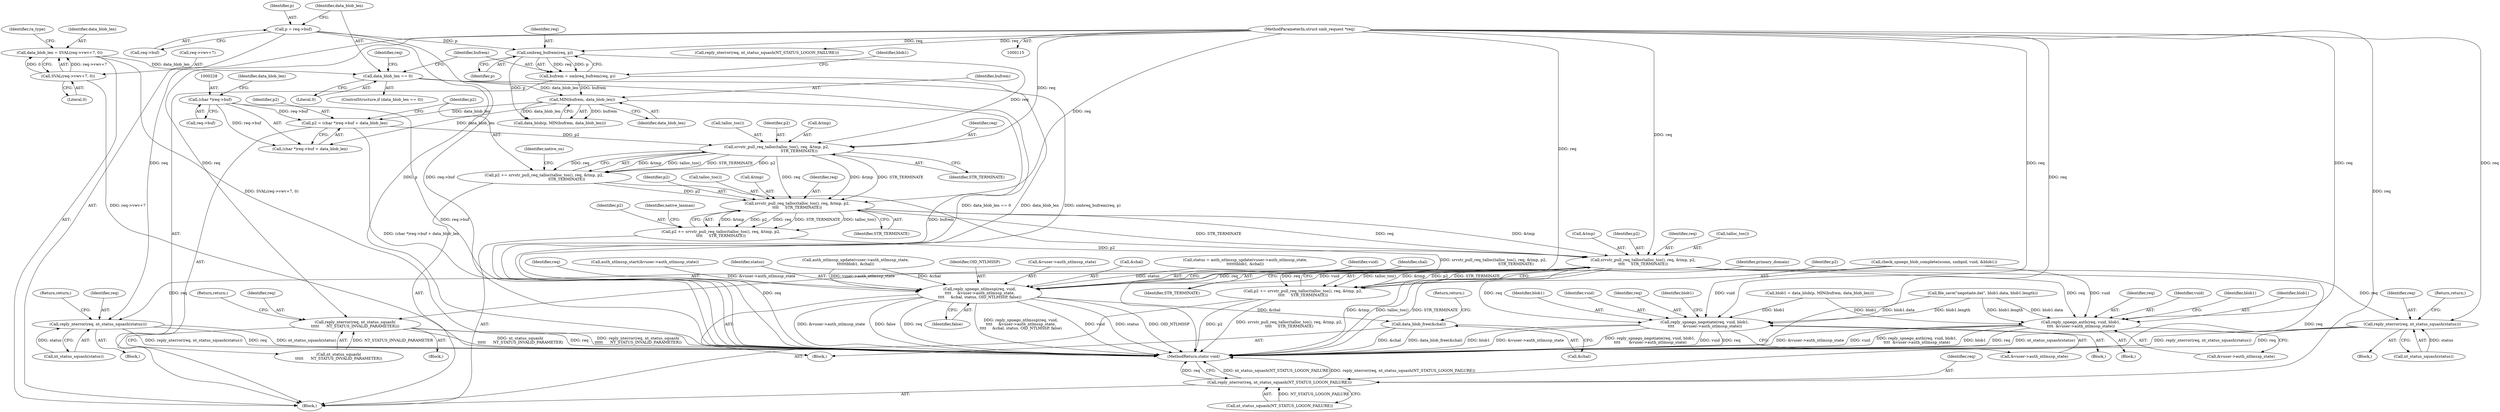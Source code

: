 digraph "0_samba_9280051bfba337458722fb157f3082f93cbd9f2b@pointer" {
"1000235" [label="(Call,srvstr_pull_req_talloc(talloc_tos(), req, &tmp, p2,\n                                     STR_TERMINATE))"];
"1000206" [label="(Call,smbreq_bufrem(req, p))"];
"1000116" [label="(MethodParameterIn,struct smb_request *req)"];
"1000189" [label="(Call,p = req->buf)"];
"1000224" [label="(Call,p2 = (char *)req->buf + data_blob_len)"];
"1000227" [label="(Call,(char *)req->buf)"];
"1000213" [label="(Call,MIN(bufrem, data_blob_len))"];
"1000204" [label="(Call,bufrem = smbreq_bufrem(req, p))"];
"1000195" [label="(Call,data_blob_len == 0)"];
"1000127" [label="(Call,data_blob_len = SVAL(req->vwv+7, 0))"];
"1000129" [label="(Call,SVAL(req->vwv+7, 0))"];
"1000233" [label="(Call,p2 += srvstr_pull_req_talloc(talloc_tos(), req, &tmp, p2,\n                                     STR_TERMINATE))"];
"1000250" [label="(Call,srvstr_pull_req_talloc(talloc_tos(), req, &tmp, p2,\n\t\t\t\t     STR_TERMINATE))"];
"1000248" [label="(Call,p2 += srvstr_pull_req_talloc(talloc_tos(), req, &tmp, p2,\n\t\t\t\t     STR_TERMINATE))"];
"1000265" [label="(Call,srvstr_pull_req_talloc(talloc_tos(), req, &tmp, p2,\n\t\t\t\t     STR_TERMINATE))"];
"1000263" [label="(Call,p2 += srvstr_pull_req_talloc(talloc_tos(), req, &tmp, p2,\n\t\t\t\t     STR_TERMINATE))"];
"1000360" [label="(Call,reply_nterror(req, nt_status_squash(\n\t\t\t\t\t      NT_STATUS_INVALID_PARAMETER)))"];
"1000401" [label="(Call,reply_nterror(req, nt_status_squash(status)))"];
"1000416" [label="(Call,reply_spnego_negotiate(req, vuid, blob1,\n\t\t\t\t       &vuser->auth_ntlmssp_state))"];
"1000438" [label="(Call,reply_spnego_auth(req, vuid, blob1,\n\t\t\t\t  &vuser->auth_ntlmssp_state))"];
"1000487" [label="(Call,reply_nterror(req, nt_status_squash(status)))"];
"1000504" [label="(Call,reply_spnego_ntlmssp(req, vuid,\n\t\t\t\t     &vuser->auth_ntlmssp_state,\n\t\t\t\t     &chal, status, OID_NTLMSSP, false))"];
"1000516" [label="(Call,data_blob_free(&chal))"];
"1000526" [label="(Call,reply_nterror(req, nt_status_squash(NT_STATUS_LOGON_FAILURE)))"];
"1000249" [label="(Identifier,p2)"];
"1000195" [label="(Call,data_blob_len == 0)"];
"1000235" [label="(Call,srvstr_pull_req_talloc(talloc_tos(), req, &tmp, p2,\n                                     STR_TERMINATE))"];
"1000251" [label="(Call,talloc_tos())"];
"1000267" [label="(Identifier,req)"];
"1000266" [label="(Call,talloc_tos())"];
"1000258" [label="(Identifier,native_lanman)"];
"1000216" [label="(Call,file_save(\"negotiate.dat\", blob1.data, blob1.length))"];
"1000471" [label="(Call,auth_ntlmssp_start(&vuser->auth_ntlmssp_state))"];
"1000439" [label="(Identifier,req)"];
"1000513" [label="(Identifier,status)"];
"1000378" [label="(Call,check_spnego_blob_complete(sconn, smbpid, vuid, &blob1))"];
"1000364" [label="(Return,return;)"];
"1000189" [label="(Call,p = req->buf)"];
"1000241" [label="(Identifier,STR_TERMINATE)"];
"1000236" [label="(Call,talloc_tos())"];
"1000488" [label="(Identifier,req)"];
"1000519" [label="(Return,return;)"];
"1000213" [label="(Call,MIN(bufrem, data_blob_len))"];
"1000194" [label="(ControlStructure,if (data_blob_len == 0))"];
"1000515" [label="(Identifier,false)"];
"1000210" [label="(Identifier,blob1)"];
"1000514" [label="(Identifier,OID_NTLMSSP)"];
"1000226" [label="(Call,(char *)req->buf + data_blob_len)"];
"1000516" [label="(Call,data_blob_free(&chal))"];
"1000417" [label="(Identifier,req)"];
"1000265" [label="(Call,srvstr_pull_req_talloc(talloc_tos(), req, &tmp, p2,\n\t\t\t\t     STR_TERMINATE))"];
"1000405" [label="(Return,return;)"];
"1000129" [label="(Call,SVAL(req->vwv+7, 0))"];
"1000135" [label="(Literal,0)"];
"1000491" [label="(Return,return;)"];
"1000233" [label="(Call,p2 += srvstr_pull_req_talloc(talloc_tos(), req, &tmp, p2,\n                                     STR_TERMINATE))"];
"1000232" [label="(Identifier,data_blob_len)"];
"1000209" [label="(Call,blob1 = data_blob(p, MIN(bufrem, data_blob_len)))"];
"1000240" [label="(Identifier,p2)"];
"1000415" [label="(Block,)"];
"1000229" [label="(Call,req->buf)"];
"1000252" [label="(Identifier,req)"];
"1000442" [label="(Call,&vuser->auth_ntlmssp_state)"];
"1000128" [label="(Identifier,data_blob_len)"];
"1000207" [label="(Identifier,req)"];
"1000238" [label="(Call,&tmp)"];
"1000489" [label="(Call,nt_status_squash(status))"];
"1000199" [label="(Call,reply_nterror(req, nt_status_squash(NT_STATUS_LOGON_FAILURE)))"];
"1000263" [label="(Call,p2 += srvstr_pull_req_talloc(talloc_tos(), req, &tmp, p2,\n\t\t\t\t     STR_TERMINATE))"];
"1000116" [label="(MethodParameterIn,struct smb_request *req)"];
"1000214" [label="(Identifier,bufrem)"];
"1000204" [label="(Call,bufrem = smbreq_bufrem(req, p))"];
"1000234" [label="(Identifier,p2)"];
"1000191" [label="(Call,req->buf)"];
"1000255" [label="(Identifier,p2)"];
"1000256" [label="(Identifier,STR_TERMINATE)"];
"1000250" [label="(Call,srvstr_pull_req_talloc(talloc_tos(), req, &tmp, p2,\n\t\t\t\t     STR_TERMINATE))"];
"1000507" [label="(Call,&vuser->auth_ntlmssp_state)"];
"1000416" [label="(Call,reply_spnego_negotiate(req, vuid, blob1,\n\t\t\t\t       &vuser->auth_ntlmssp_state))"];
"1000426" [label="(Identifier,blob1)"];
"1000438" [label="(Call,reply_spnego_auth(req, vuid, blob1,\n\t\t\t\t  &vuser->auth_ntlmssp_state))"];
"1000117" [label="(Block,)"];
"1000138" [label="(Identifier,ra_type)"];
"1000237" [label="(Identifier,req)"];
"1000268" [label="(Call,&tmp)"];
"1000504" [label="(Call,reply_spnego_ntlmssp(req, vuid,\n\t\t\t\t     &vuser->auth_ntlmssp_state,\n\t\t\t\t     &chal, status, OID_NTLMSSP, false))"];
"1000253" [label="(Call,&tmp)"];
"1000270" [label="(Identifier,p2)"];
"1000206" [label="(Call,smbreq_bufrem(req, p))"];
"1000356" [label="(Block,)"];
"1000511" [label="(Call,&chal)"];
"1000530" [label="(MethodReturn,static void)"];
"1000494" [label="(Call,auth_ntlmssp_update(vuser->auth_ntlmssp_state,\n\t\t\t\t\t\tblob1, &chal))"];
"1000211" [label="(Call,data_blob(p, MIN(bufrem, data_blob_len)))"];
"1000197" [label="(Literal,0)"];
"1000492" [label="(Call,status = auth_ntlmssp_update(vuser->auth_ntlmssp_state,\n\t\t\t\t\t\tblob1, &chal))"];
"1000196" [label="(Identifier,data_blob_len)"];
"1000225" [label="(Identifier,p2)"];
"1000437" [label="(Block,)"];
"1000248" [label="(Call,p2 += srvstr_pull_req_talloc(talloc_tos(), req, &tmp, p2,\n\t\t\t\t     STR_TERMINATE))"];
"1000360" [label="(Call,reply_nterror(req, nt_status_squash(\n\t\t\t\t\t      NT_STATUS_INVALID_PARAMETER)))"];
"1000127" [label="(Call,data_blob_len = SVAL(req->vwv+7, 0))"];
"1000487" [label="(Call,reply_nterror(req, nt_status_squash(status)))"];
"1000403" [label="(Call,nt_status_squash(status))"];
"1000506" [label="(Identifier,vuid)"];
"1000243" [label="(Identifier,native_os)"];
"1000361" [label="(Identifier,req)"];
"1000190" [label="(Identifier,p)"];
"1000480" [label="(Block,)"];
"1000526" [label="(Call,reply_nterror(req, nt_status_squash(NT_STATUS_LOGON_FAILURE)))"];
"1000200" [label="(Identifier,req)"];
"1000528" [label="(Call,nt_status_squash(NT_STATUS_LOGON_FAILURE))"];
"1000273" [label="(Identifier,primary_domain)"];
"1000227" [label="(Call,(char *)req->buf)"];
"1000518" [label="(Identifier,chal)"];
"1000440" [label="(Identifier,vuid)"];
"1000527" [label="(Identifier,req)"];
"1000517" [label="(Call,&chal)"];
"1000401" [label="(Call,reply_nterror(req, nt_status_squash(status)))"];
"1000271" [label="(Identifier,STR_TERMINATE)"];
"1000448" [label="(Identifier,blob1)"];
"1000461" [label="(Block,)"];
"1000420" [label="(Call,&vuser->auth_ntlmssp_state)"];
"1000419" [label="(Identifier,blob1)"];
"1000224" [label="(Call,p2 = (char *)req->buf + data_blob_len)"];
"1000264" [label="(Identifier,p2)"];
"1000388" [label="(Block,)"];
"1000505" [label="(Identifier,req)"];
"1000130" [label="(Call,req->vwv+7)"];
"1000208" [label="(Identifier,p)"];
"1000402" [label="(Identifier,req)"];
"1000205" [label="(Identifier,bufrem)"];
"1000418" [label="(Identifier,vuid)"];
"1000362" [label="(Call,nt_status_squash(\n\t\t\t\t\t      NT_STATUS_INVALID_PARAMETER))"];
"1000441" [label="(Identifier,blob1)"];
"1000215" [label="(Identifier,data_blob_len)"];
"1000235" -> "1000233"  [label="AST: "];
"1000235" -> "1000241"  [label="CFG: "];
"1000236" -> "1000235"  [label="AST: "];
"1000237" -> "1000235"  [label="AST: "];
"1000238" -> "1000235"  [label="AST: "];
"1000240" -> "1000235"  [label="AST: "];
"1000241" -> "1000235"  [label="AST: "];
"1000233" -> "1000235"  [label="CFG: "];
"1000235" -> "1000233"  [label="DDG: &tmp"];
"1000235" -> "1000233"  [label="DDG: talloc_tos()"];
"1000235" -> "1000233"  [label="DDG: STR_TERMINATE"];
"1000235" -> "1000233"  [label="DDG: p2"];
"1000235" -> "1000233"  [label="DDG: req"];
"1000206" -> "1000235"  [label="DDG: req"];
"1000116" -> "1000235"  [label="DDG: req"];
"1000224" -> "1000235"  [label="DDG: p2"];
"1000235" -> "1000250"  [label="DDG: req"];
"1000235" -> "1000250"  [label="DDG: &tmp"];
"1000235" -> "1000250"  [label="DDG: STR_TERMINATE"];
"1000206" -> "1000204"  [label="AST: "];
"1000206" -> "1000208"  [label="CFG: "];
"1000207" -> "1000206"  [label="AST: "];
"1000208" -> "1000206"  [label="AST: "];
"1000204" -> "1000206"  [label="CFG: "];
"1000206" -> "1000204"  [label="DDG: req"];
"1000206" -> "1000204"  [label="DDG: p"];
"1000116" -> "1000206"  [label="DDG: req"];
"1000189" -> "1000206"  [label="DDG: p"];
"1000206" -> "1000211"  [label="DDG: p"];
"1000116" -> "1000115"  [label="AST: "];
"1000116" -> "1000530"  [label="DDG: req"];
"1000116" -> "1000199"  [label="DDG: req"];
"1000116" -> "1000250"  [label="DDG: req"];
"1000116" -> "1000265"  [label="DDG: req"];
"1000116" -> "1000360"  [label="DDG: req"];
"1000116" -> "1000401"  [label="DDG: req"];
"1000116" -> "1000416"  [label="DDG: req"];
"1000116" -> "1000438"  [label="DDG: req"];
"1000116" -> "1000487"  [label="DDG: req"];
"1000116" -> "1000504"  [label="DDG: req"];
"1000116" -> "1000526"  [label="DDG: req"];
"1000189" -> "1000117"  [label="AST: "];
"1000189" -> "1000191"  [label="CFG: "];
"1000190" -> "1000189"  [label="AST: "];
"1000191" -> "1000189"  [label="AST: "];
"1000196" -> "1000189"  [label="CFG: "];
"1000189" -> "1000530"  [label="DDG: p"];
"1000189" -> "1000530"  [label="DDG: req->buf"];
"1000224" -> "1000117"  [label="AST: "];
"1000224" -> "1000226"  [label="CFG: "];
"1000225" -> "1000224"  [label="AST: "];
"1000226" -> "1000224"  [label="AST: "];
"1000234" -> "1000224"  [label="CFG: "];
"1000224" -> "1000530"  [label="DDG: (char *)req->buf + data_blob_len"];
"1000227" -> "1000224"  [label="DDG: req->buf"];
"1000213" -> "1000224"  [label="DDG: data_blob_len"];
"1000227" -> "1000226"  [label="AST: "];
"1000227" -> "1000229"  [label="CFG: "];
"1000228" -> "1000227"  [label="AST: "];
"1000229" -> "1000227"  [label="AST: "];
"1000232" -> "1000227"  [label="CFG: "];
"1000227" -> "1000530"  [label="DDG: req->buf"];
"1000227" -> "1000226"  [label="DDG: req->buf"];
"1000213" -> "1000211"  [label="AST: "];
"1000213" -> "1000215"  [label="CFG: "];
"1000214" -> "1000213"  [label="AST: "];
"1000215" -> "1000213"  [label="AST: "];
"1000211" -> "1000213"  [label="CFG: "];
"1000213" -> "1000530"  [label="DDG: bufrem"];
"1000213" -> "1000211"  [label="DDG: bufrem"];
"1000213" -> "1000211"  [label="DDG: data_blob_len"];
"1000204" -> "1000213"  [label="DDG: bufrem"];
"1000195" -> "1000213"  [label="DDG: data_blob_len"];
"1000213" -> "1000226"  [label="DDG: data_blob_len"];
"1000204" -> "1000117"  [label="AST: "];
"1000205" -> "1000204"  [label="AST: "];
"1000210" -> "1000204"  [label="CFG: "];
"1000204" -> "1000530"  [label="DDG: smbreq_bufrem(req, p)"];
"1000195" -> "1000194"  [label="AST: "];
"1000195" -> "1000197"  [label="CFG: "];
"1000196" -> "1000195"  [label="AST: "];
"1000197" -> "1000195"  [label="AST: "];
"1000200" -> "1000195"  [label="CFG: "];
"1000205" -> "1000195"  [label="CFG: "];
"1000195" -> "1000530"  [label="DDG: data_blob_len == 0"];
"1000195" -> "1000530"  [label="DDG: data_blob_len"];
"1000127" -> "1000195"  [label="DDG: data_blob_len"];
"1000127" -> "1000117"  [label="AST: "];
"1000127" -> "1000129"  [label="CFG: "];
"1000128" -> "1000127"  [label="AST: "];
"1000129" -> "1000127"  [label="AST: "];
"1000138" -> "1000127"  [label="CFG: "];
"1000127" -> "1000530"  [label="DDG: SVAL(req->vwv+7, 0)"];
"1000129" -> "1000127"  [label="DDG: req->vwv+7"];
"1000129" -> "1000127"  [label="DDG: 0"];
"1000129" -> "1000135"  [label="CFG: "];
"1000130" -> "1000129"  [label="AST: "];
"1000135" -> "1000129"  [label="AST: "];
"1000129" -> "1000530"  [label="DDG: req->vwv+7"];
"1000233" -> "1000117"  [label="AST: "];
"1000234" -> "1000233"  [label="AST: "];
"1000243" -> "1000233"  [label="CFG: "];
"1000233" -> "1000530"  [label="DDG: srvstr_pull_req_talloc(talloc_tos(), req, &tmp, p2,\n                                     STR_TERMINATE)"];
"1000233" -> "1000250"  [label="DDG: p2"];
"1000250" -> "1000248"  [label="AST: "];
"1000250" -> "1000256"  [label="CFG: "];
"1000251" -> "1000250"  [label="AST: "];
"1000252" -> "1000250"  [label="AST: "];
"1000253" -> "1000250"  [label="AST: "];
"1000255" -> "1000250"  [label="AST: "];
"1000256" -> "1000250"  [label="AST: "];
"1000248" -> "1000250"  [label="CFG: "];
"1000250" -> "1000248"  [label="DDG: &tmp"];
"1000250" -> "1000248"  [label="DDG: p2"];
"1000250" -> "1000248"  [label="DDG: req"];
"1000250" -> "1000248"  [label="DDG: STR_TERMINATE"];
"1000250" -> "1000248"  [label="DDG: talloc_tos()"];
"1000250" -> "1000265"  [label="DDG: req"];
"1000250" -> "1000265"  [label="DDG: &tmp"];
"1000250" -> "1000265"  [label="DDG: STR_TERMINATE"];
"1000248" -> "1000117"  [label="AST: "];
"1000249" -> "1000248"  [label="AST: "];
"1000258" -> "1000248"  [label="CFG: "];
"1000248" -> "1000265"  [label="DDG: p2"];
"1000265" -> "1000263"  [label="AST: "];
"1000265" -> "1000271"  [label="CFG: "];
"1000266" -> "1000265"  [label="AST: "];
"1000267" -> "1000265"  [label="AST: "];
"1000268" -> "1000265"  [label="AST: "];
"1000270" -> "1000265"  [label="AST: "];
"1000271" -> "1000265"  [label="AST: "];
"1000263" -> "1000265"  [label="CFG: "];
"1000265" -> "1000530"  [label="DDG: &tmp"];
"1000265" -> "1000530"  [label="DDG: talloc_tos()"];
"1000265" -> "1000530"  [label="DDG: STR_TERMINATE"];
"1000265" -> "1000263"  [label="DDG: talloc_tos()"];
"1000265" -> "1000263"  [label="DDG: &tmp"];
"1000265" -> "1000263"  [label="DDG: p2"];
"1000265" -> "1000263"  [label="DDG: STR_TERMINATE"];
"1000265" -> "1000263"  [label="DDG: req"];
"1000265" -> "1000360"  [label="DDG: req"];
"1000265" -> "1000401"  [label="DDG: req"];
"1000265" -> "1000416"  [label="DDG: req"];
"1000265" -> "1000438"  [label="DDG: req"];
"1000265" -> "1000487"  [label="DDG: req"];
"1000265" -> "1000504"  [label="DDG: req"];
"1000265" -> "1000526"  [label="DDG: req"];
"1000263" -> "1000117"  [label="AST: "];
"1000264" -> "1000263"  [label="AST: "];
"1000273" -> "1000263"  [label="CFG: "];
"1000263" -> "1000530"  [label="DDG: srvstr_pull_req_talloc(talloc_tos(), req, &tmp, p2,\n\t\t\t\t     STR_TERMINATE)"];
"1000263" -> "1000530"  [label="DDG: p2"];
"1000360" -> "1000356"  [label="AST: "];
"1000360" -> "1000362"  [label="CFG: "];
"1000361" -> "1000360"  [label="AST: "];
"1000362" -> "1000360"  [label="AST: "];
"1000364" -> "1000360"  [label="CFG: "];
"1000360" -> "1000530"  [label="DDG: req"];
"1000360" -> "1000530"  [label="DDG: reply_nterror(req, nt_status_squash(\n\t\t\t\t\t      NT_STATUS_INVALID_PARAMETER))"];
"1000360" -> "1000530"  [label="DDG: nt_status_squash(\n\t\t\t\t\t      NT_STATUS_INVALID_PARAMETER)"];
"1000362" -> "1000360"  [label="DDG: NT_STATUS_INVALID_PARAMETER"];
"1000401" -> "1000388"  [label="AST: "];
"1000401" -> "1000403"  [label="CFG: "];
"1000402" -> "1000401"  [label="AST: "];
"1000403" -> "1000401"  [label="AST: "];
"1000405" -> "1000401"  [label="CFG: "];
"1000401" -> "1000530"  [label="DDG: reply_nterror(req, nt_status_squash(status))"];
"1000401" -> "1000530"  [label="DDG: req"];
"1000401" -> "1000530"  [label="DDG: nt_status_squash(status)"];
"1000403" -> "1000401"  [label="DDG: status"];
"1000416" -> "1000415"  [label="AST: "];
"1000416" -> "1000420"  [label="CFG: "];
"1000417" -> "1000416"  [label="AST: "];
"1000418" -> "1000416"  [label="AST: "];
"1000419" -> "1000416"  [label="AST: "];
"1000420" -> "1000416"  [label="AST: "];
"1000426" -> "1000416"  [label="CFG: "];
"1000416" -> "1000530"  [label="DDG: &vuser->auth_ntlmssp_state"];
"1000416" -> "1000530"  [label="DDG: reply_spnego_negotiate(req, vuid, blob1,\n\t\t\t\t       &vuser->auth_ntlmssp_state)"];
"1000416" -> "1000530"  [label="DDG: vuid"];
"1000416" -> "1000530"  [label="DDG: req"];
"1000416" -> "1000530"  [label="DDG: blob1"];
"1000378" -> "1000416"  [label="DDG: vuid"];
"1000216" -> "1000416"  [label="DDG: blob1.length"];
"1000216" -> "1000416"  [label="DDG: blob1.data"];
"1000209" -> "1000416"  [label="DDG: blob1"];
"1000438" -> "1000437"  [label="AST: "];
"1000438" -> "1000442"  [label="CFG: "];
"1000439" -> "1000438"  [label="AST: "];
"1000440" -> "1000438"  [label="AST: "];
"1000441" -> "1000438"  [label="AST: "];
"1000442" -> "1000438"  [label="AST: "];
"1000448" -> "1000438"  [label="CFG: "];
"1000438" -> "1000530"  [label="DDG: &vuser->auth_ntlmssp_state"];
"1000438" -> "1000530"  [label="DDG: vuid"];
"1000438" -> "1000530"  [label="DDG: reply_spnego_auth(req, vuid, blob1,\n\t\t\t\t  &vuser->auth_ntlmssp_state)"];
"1000438" -> "1000530"  [label="DDG: blob1"];
"1000438" -> "1000530"  [label="DDG: req"];
"1000378" -> "1000438"  [label="DDG: vuid"];
"1000216" -> "1000438"  [label="DDG: blob1.length"];
"1000216" -> "1000438"  [label="DDG: blob1.data"];
"1000209" -> "1000438"  [label="DDG: blob1"];
"1000487" -> "1000480"  [label="AST: "];
"1000487" -> "1000489"  [label="CFG: "];
"1000488" -> "1000487"  [label="AST: "];
"1000489" -> "1000487"  [label="AST: "];
"1000491" -> "1000487"  [label="CFG: "];
"1000487" -> "1000530"  [label="DDG: nt_status_squash(status)"];
"1000487" -> "1000530"  [label="DDG: req"];
"1000487" -> "1000530"  [label="DDG: reply_nterror(req, nt_status_squash(status))"];
"1000489" -> "1000487"  [label="DDG: status"];
"1000504" -> "1000461"  [label="AST: "];
"1000504" -> "1000515"  [label="CFG: "];
"1000505" -> "1000504"  [label="AST: "];
"1000506" -> "1000504"  [label="AST: "];
"1000507" -> "1000504"  [label="AST: "];
"1000511" -> "1000504"  [label="AST: "];
"1000513" -> "1000504"  [label="AST: "];
"1000514" -> "1000504"  [label="AST: "];
"1000515" -> "1000504"  [label="AST: "];
"1000518" -> "1000504"  [label="CFG: "];
"1000504" -> "1000530"  [label="DDG: vuid"];
"1000504" -> "1000530"  [label="DDG: status"];
"1000504" -> "1000530"  [label="DDG: OID_NTLMSSP"];
"1000504" -> "1000530"  [label="DDG: &vuser->auth_ntlmssp_state"];
"1000504" -> "1000530"  [label="DDG: false"];
"1000504" -> "1000530"  [label="DDG: req"];
"1000504" -> "1000530"  [label="DDG: reply_spnego_ntlmssp(req, vuid,\n\t\t\t\t     &vuser->auth_ntlmssp_state,\n\t\t\t\t     &chal, status, OID_NTLMSSP, false)"];
"1000378" -> "1000504"  [label="DDG: vuid"];
"1000471" -> "1000504"  [label="DDG: &vuser->auth_ntlmssp_state"];
"1000494" -> "1000504"  [label="DDG: vuser->auth_ntlmssp_state"];
"1000494" -> "1000504"  [label="DDG: &chal"];
"1000492" -> "1000504"  [label="DDG: status"];
"1000504" -> "1000516"  [label="DDG: &chal"];
"1000516" -> "1000461"  [label="AST: "];
"1000516" -> "1000517"  [label="CFG: "];
"1000517" -> "1000516"  [label="AST: "];
"1000519" -> "1000516"  [label="CFG: "];
"1000516" -> "1000530"  [label="DDG: data_blob_free(&chal)"];
"1000516" -> "1000530"  [label="DDG: &chal"];
"1000526" -> "1000117"  [label="AST: "];
"1000526" -> "1000528"  [label="CFG: "];
"1000527" -> "1000526"  [label="AST: "];
"1000528" -> "1000526"  [label="AST: "];
"1000530" -> "1000526"  [label="CFG: "];
"1000526" -> "1000530"  [label="DDG: nt_status_squash(NT_STATUS_LOGON_FAILURE)"];
"1000526" -> "1000530"  [label="DDG: reply_nterror(req, nt_status_squash(NT_STATUS_LOGON_FAILURE))"];
"1000526" -> "1000530"  [label="DDG: req"];
"1000528" -> "1000526"  [label="DDG: NT_STATUS_LOGON_FAILURE"];
}
